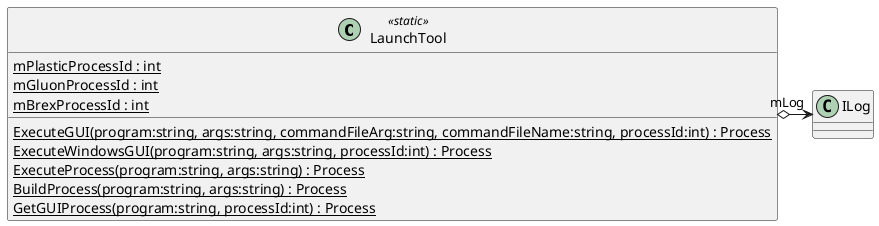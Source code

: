 @startuml
class LaunchTool <<static>> {
    {static} ExecuteGUI(program:string, args:string, commandFileArg:string, commandFileName:string, processId:int) : Process
    {static} ExecuteWindowsGUI(program:string, args:string, processId:int) : Process
    {static} ExecuteProcess(program:string, args:string) : Process
    {static} BuildProcess(program:string, args:string) : Process
    {static} GetGUIProcess(program:string, processId:int) : Process
    {static} mPlasticProcessId : int
    {static} mGluonProcessId : int
    {static} mBrexProcessId : int
}
LaunchTool o-> "mLog" ILog
@enduml
